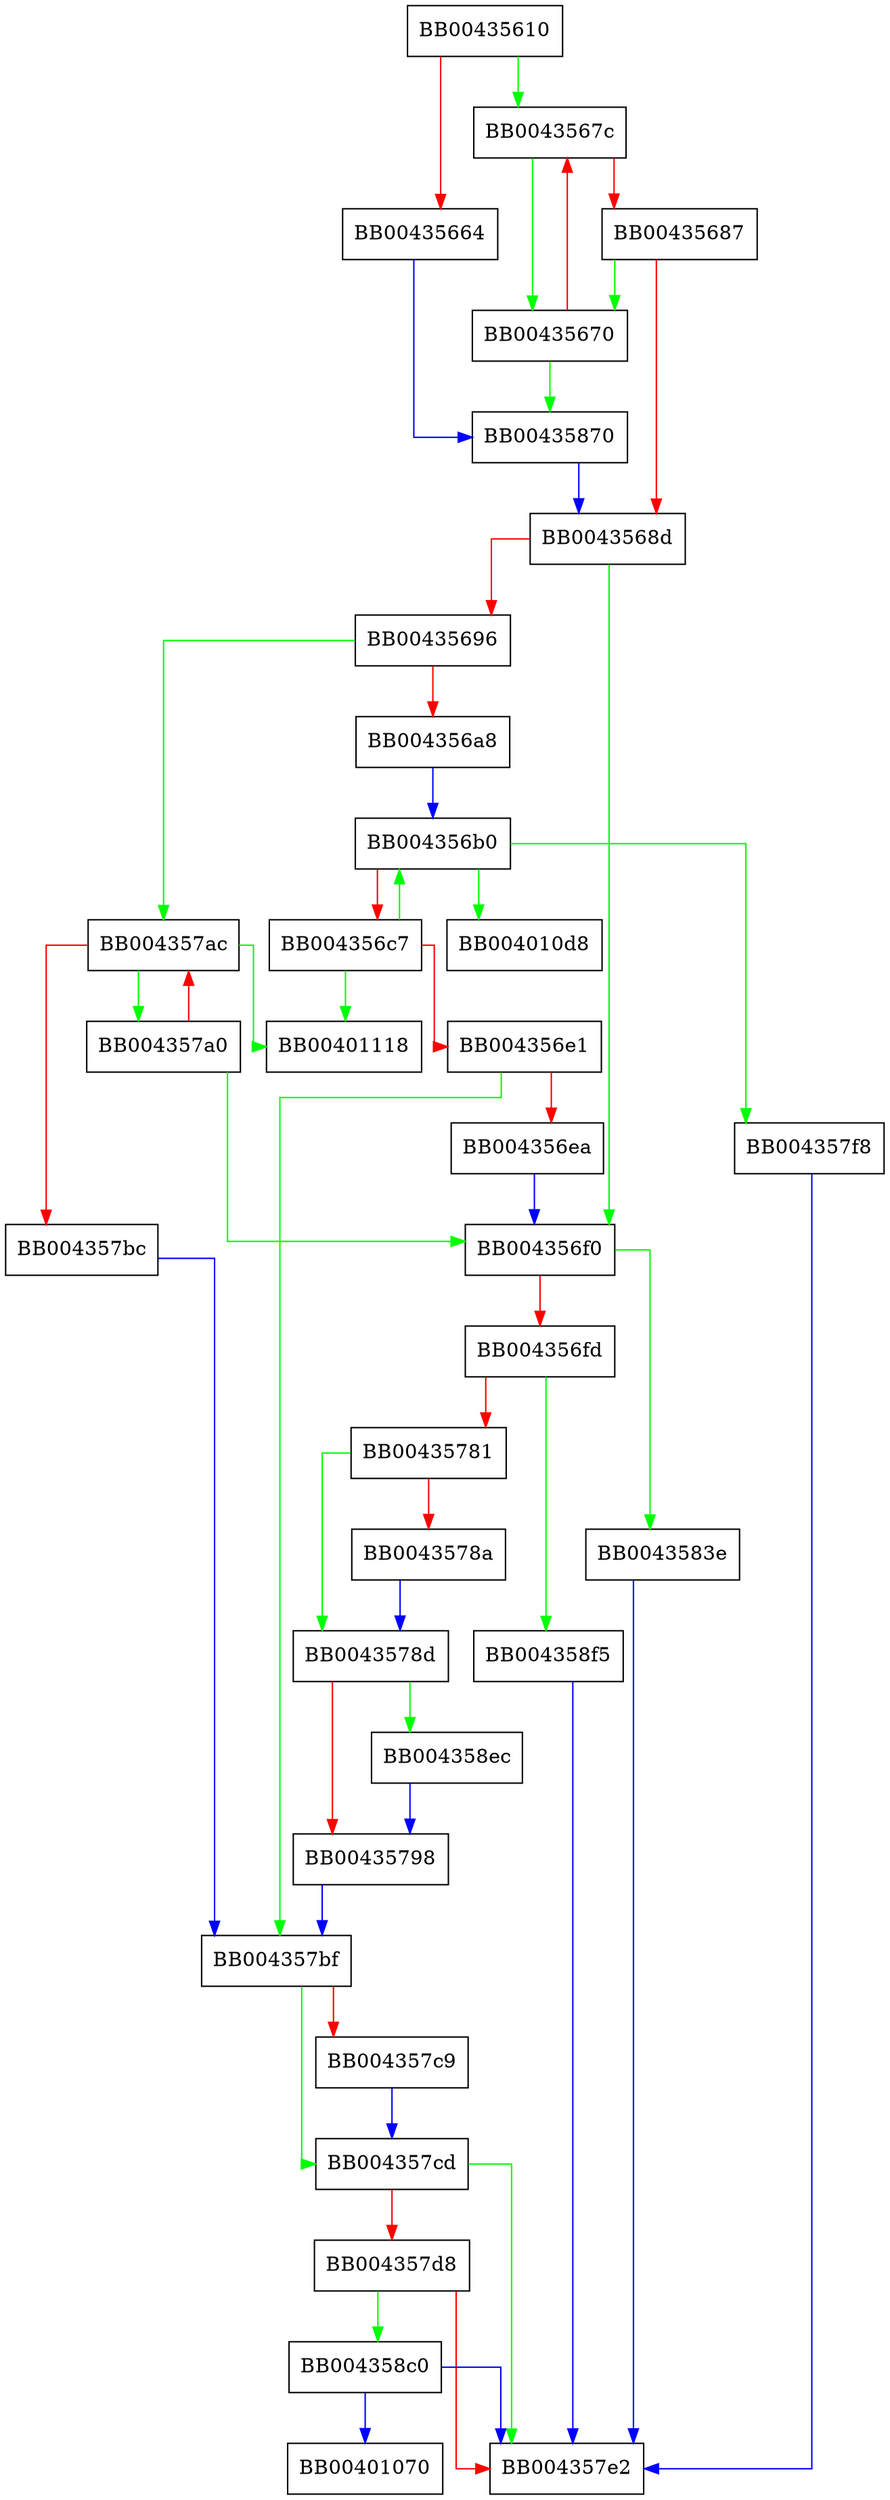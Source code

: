 digraph add_entry {
  node [shape="box"];
  graph [splines=ortho];
  BB00435610 -> BB0043567c [color="green"];
  BB00435610 -> BB00435664 [color="red"];
  BB00435664 -> BB00435870 [color="blue"];
  BB00435670 -> BB00435870 [color="green"];
  BB00435670 -> BB0043567c [color="red"];
  BB0043567c -> BB00435670 [color="green"];
  BB0043567c -> BB00435687 [color="red"];
  BB00435687 -> BB00435670 [color="green"];
  BB00435687 -> BB0043568d [color="red"];
  BB0043568d -> BB004356f0 [color="green"];
  BB0043568d -> BB00435696 [color="red"];
  BB00435696 -> BB004357ac [color="green"];
  BB00435696 -> BB004356a8 [color="red"];
  BB004356a8 -> BB004356b0 [color="blue"];
  BB004356b0 -> BB004010d8 [color="green"];
  BB004356b0 -> BB004357f8 [color="green"];
  BB004356b0 -> BB004356c7 [color="red"];
  BB004356c7 -> BB00401118 [color="green"];
  BB004356c7 -> BB004356b0 [color="green"];
  BB004356c7 -> BB004356e1 [color="red"];
  BB004356e1 -> BB004357bf [color="green"];
  BB004356e1 -> BB004356ea [color="red"];
  BB004356ea -> BB004356f0 [color="blue"];
  BB004356f0 -> BB0043583e [color="green"];
  BB004356f0 -> BB004356fd [color="red"];
  BB004356fd -> BB004358f5 [color="green"];
  BB004356fd -> BB00435781 [color="red"];
  BB00435781 -> BB0043578d [color="green"];
  BB00435781 -> BB0043578a [color="red"];
  BB0043578a -> BB0043578d [color="blue"];
  BB0043578d -> BB004358ec [color="green"];
  BB0043578d -> BB00435798 [color="red"];
  BB00435798 -> BB004357bf [color="blue"];
  BB004357a0 -> BB004356f0 [color="green"];
  BB004357a0 -> BB004357ac [color="red"];
  BB004357ac -> BB00401118 [color="green"];
  BB004357ac -> BB004357a0 [color="green"];
  BB004357ac -> BB004357bc [color="red"];
  BB004357bc -> BB004357bf [color="blue"];
  BB004357bf -> BB004357cd [color="green"];
  BB004357bf -> BB004357c9 [color="red"];
  BB004357c9 -> BB004357cd [color="blue"];
  BB004357cd -> BB004357e2 [color="green"];
  BB004357cd -> BB004357d8 [color="red"];
  BB004357d8 -> BB004358c0 [color="green"];
  BB004357d8 -> BB004357e2 [color="red"];
  BB004357f8 -> BB004357e2 [color="blue"];
  BB0043583e -> BB004357e2 [color="blue"];
  BB00435870 -> BB0043568d [color="blue"];
  BB004358c0 -> BB00401070 [color="blue"];
  BB004358c0 -> BB004357e2 [color="blue"];
  BB004358ec -> BB00435798 [color="blue"];
  BB004358f5 -> BB004357e2 [color="blue"];
}